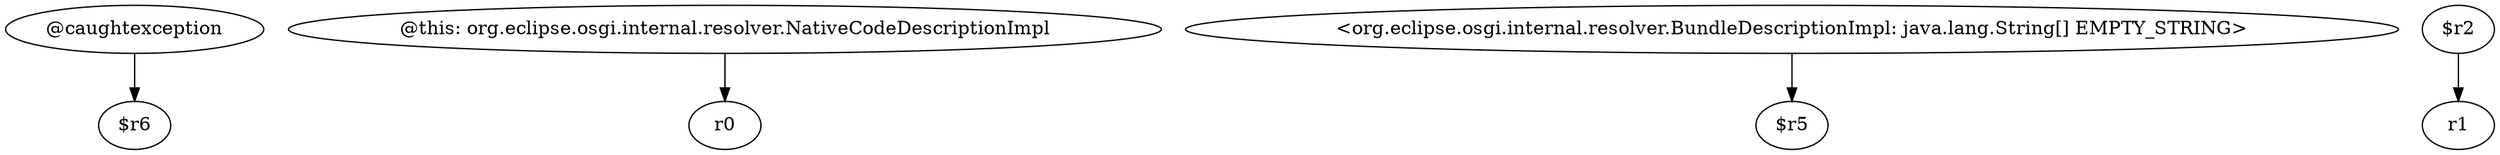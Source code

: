 digraph g {
0[label="@caughtexception"]
1[label="$r6"]
0->1[label=""]
2[label="@this: org.eclipse.osgi.internal.resolver.NativeCodeDescriptionImpl"]
3[label="r0"]
2->3[label=""]
4[label="<org.eclipse.osgi.internal.resolver.BundleDescriptionImpl: java.lang.String[] EMPTY_STRING>"]
5[label="$r5"]
4->5[label=""]
6[label="$r2"]
7[label="r1"]
6->7[label=""]
}